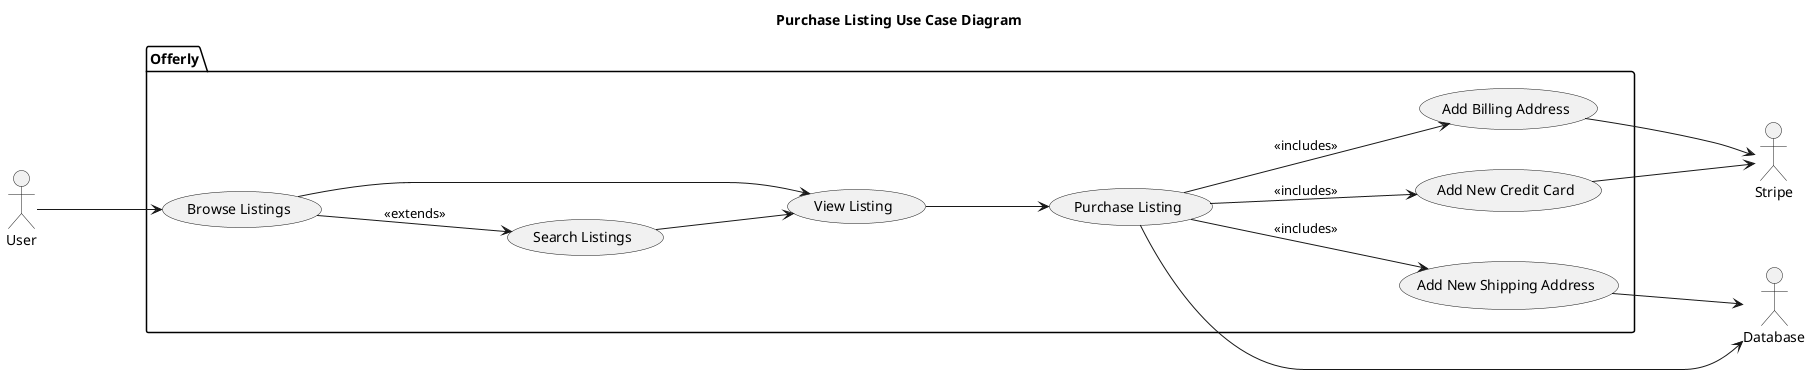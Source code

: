 @startuml Purchase Listing Use Case Diagram
title Purchase Listing Use Case Diagram
left to right direction

actor User as user
actor Database as db
actor Stripe as stripe

package Offerly {
usecase "Browse Listings" as browse
usecase "Search Listings" as search
usecase "View Listing" as view
usecase "Purchase Listing" as purchase
usecase "Add New Credit Card" as addCard
usecase "Add New Shipping Address" as addAddress
usecase "Add Billing Address" as addBilling
}

user ---> browse
browse ---> view
search ---> view
browse ---> search : <<extends>>
view ---> purchase
purchase ---> addCard : <<includes>>
purchase ---> addAddress : <<includes>>
purchase ---> addBilling : <<includes>>
addCard ---> stripe
addAddress ---> db
addBilling ---> stripe
purchase ---> db

@enduml